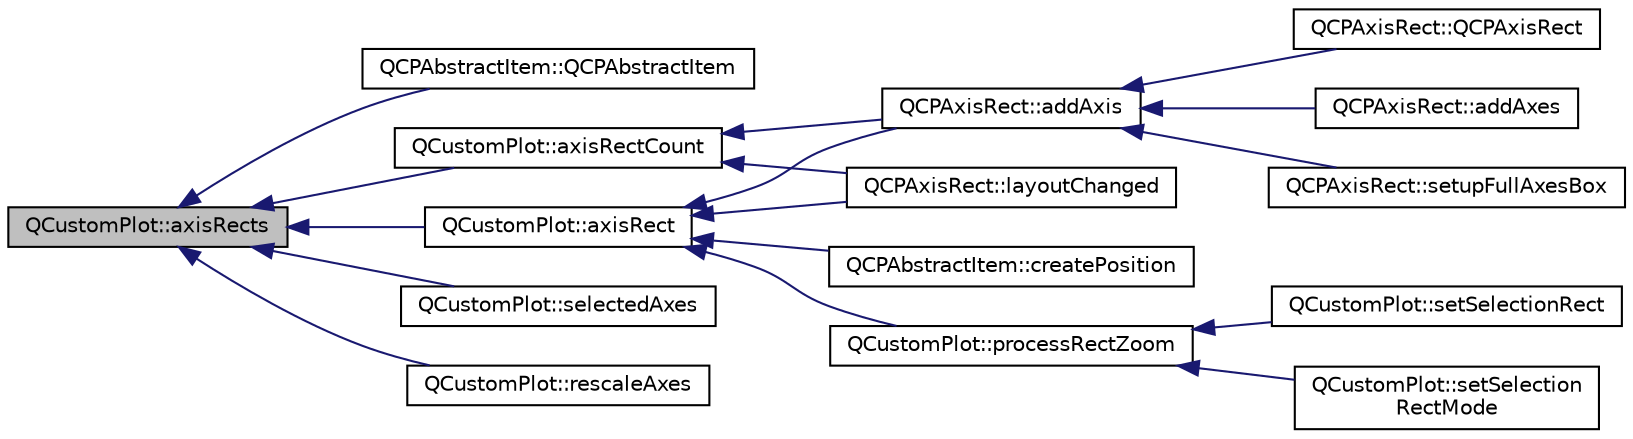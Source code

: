 digraph "QCustomPlot::axisRects"
{
  edge [fontname="Helvetica",fontsize="10",labelfontname="Helvetica",labelfontsize="10"];
  node [fontname="Helvetica",fontsize="10",shape=record];
  rankdir="LR";
  Node193 [label="QCustomPlot::axisRects",height=0.2,width=0.4,color="black", fillcolor="grey75", style="filled", fontcolor="black"];
  Node193 -> Node194 [dir="back",color="midnightblue",fontsize="10",style="solid",fontname="Helvetica"];
  Node194 [label="QCPAbstractItem::QCPAbstractItem",height=0.2,width=0.4,color="black", fillcolor="white", style="filled",URL="$class_q_c_p_abstract_item.html#a9922507d8b4503a1fe1ed0b1030e23b6"];
  Node193 -> Node195 [dir="back",color="midnightblue",fontsize="10",style="solid",fontname="Helvetica"];
  Node195 [label="QCustomPlot::axisRectCount",height=0.2,width=0.4,color="black", fillcolor="white", style="filled",URL="$class_q_custom_plot.html#a8f85940aaac50efb466287d9d2d04ec6"];
  Node195 -> Node196 [dir="back",color="midnightblue",fontsize="10",style="solid",fontname="Helvetica"];
  Node196 [label="QCPAxisRect::addAxis",height=0.2,width=0.4,color="black", fillcolor="white", style="filled",URL="$class_q_c_p_axis_rect.html#a2dc336092ccc57d44a46194c8a23e4f4"];
  Node196 -> Node197 [dir="back",color="midnightblue",fontsize="10",style="solid",fontname="Helvetica"];
  Node197 [label="QCPAxisRect::QCPAxisRect",height=0.2,width=0.4,color="black", fillcolor="white", style="filled",URL="$class_q_c_p_axis_rect.html#a60b31dece805462c1b82eea2e69ba042"];
  Node196 -> Node198 [dir="back",color="midnightblue",fontsize="10",style="solid",fontname="Helvetica"];
  Node198 [label="QCPAxisRect::addAxes",height=0.2,width=0.4,color="black", fillcolor="white", style="filled",URL="$class_q_c_p_axis_rect.html#a792e1f3d9cb1591fca135bb0de9b81fc"];
  Node196 -> Node199 [dir="back",color="midnightblue",fontsize="10",style="solid",fontname="Helvetica"];
  Node199 [label="QCPAxisRect::setupFullAxesBox",height=0.2,width=0.4,color="black", fillcolor="white", style="filled",URL="$class_q_c_p_axis_rect.html#a5fa906175447b14206954f77fc7f1ef4"];
  Node195 -> Node200 [dir="back",color="midnightblue",fontsize="10",style="solid",fontname="Helvetica"];
  Node200 [label="QCPAxisRect::layoutChanged",height=0.2,width=0.4,color="black", fillcolor="white", style="filled",URL="$class_q_c_p_axis_rect.html#a575e38ac71a21906dc2d7b3364db2d62"];
  Node193 -> Node201 [dir="back",color="midnightblue",fontsize="10",style="solid",fontname="Helvetica"];
  Node201 [label="QCustomPlot::axisRect",height=0.2,width=0.4,color="black", fillcolor="white", style="filled",URL="$class_q_custom_plot.html#ae5eefcb5f6ca26689b1fd4f6e25b42f9"];
  Node201 -> Node202 [dir="back",color="midnightblue",fontsize="10",style="solid",fontname="Helvetica"];
  Node202 [label="QCPAbstractItem::createPosition",height=0.2,width=0.4,color="black", fillcolor="white", style="filled",URL="$class_q_c_p_abstract_item.html#a75036d39c4d4e2e1a7dd145fff915d32"];
  Node201 -> Node203 [dir="back",color="midnightblue",fontsize="10",style="solid",fontname="Helvetica"];
  Node203 [label="QCustomPlot::processRectZoom",height=0.2,width=0.4,color="black", fillcolor="white", style="filled",URL="$class_q_custom_plot.html#a5508a207dcc279f316142f96d984bba3"];
  Node203 -> Node204 [dir="back",color="midnightblue",fontsize="10",style="solid",fontname="Helvetica"];
  Node204 [label="QCustomPlot::setSelection\lRectMode",height=0.2,width=0.4,color="black", fillcolor="white", style="filled",URL="$class_q_custom_plot.html#a810ef958ebe84db661c7288b526c0deb"];
  Node203 -> Node205 [dir="back",color="midnightblue",fontsize="10",style="solid",fontname="Helvetica"];
  Node205 [label="QCustomPlot::setSelectionRect",height=0.2,width=0.4,color="black", fillcolor="white", style="filled",URL="$class_q_custom_plot.html#a0c09f96df15faa4799ad7051bb16cf33"];
  Node201 -> Node196 [dir="back",color="midnightblue",fontsize="10",style="solid",fontname="Helvetica"];
  Node201 -> Node200 [dir="back",color="midnightblue",fontsize="10",style="solid",fontname="Helvetica"];
  Node193 -> Node206 [dir="back",color="midnightblue",fontsize="10",style="solid",fontname="Helvetica"];
  Node206 [label="QCustomPlot::selectedAxes",height=0.2,width=0.4,color="black", fillcolor="white", style="filled",URL="$class_q_custom_plot.html#a7e6b07792b1cb2c31681596582d14dbe"];
  Node193 -> Node207 [dir="back",color="midnightblue",fontsize="10",style="solid",fontname="Helvetica"];
  Node207 [label="QCustomPlot::rescaleAxes",height=0.2,width=0.4,color="black", fillcolor="white", style="filled",URL="$class_q_custom_plot.html#ad86528f2cee6c7e446dea4a6e8839935"];
}
